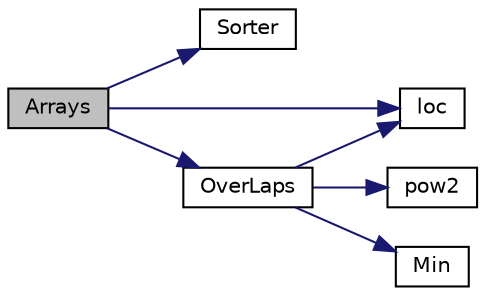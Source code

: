 digraph "Arrays"
{
  edge [fontname="Helvetica",fontsize="10",labelfontname="Helvetica",labelfontsize="10"];
  node [fontname="Helvetica",fontsize="10",shape=record];
  rankdir="LR";
  Node1 [label="Arrays",height=0.2,width=0.4,color="black", fillcolor="grey75", style="filled", fontcolor="black"];
  Node1 -> Node2 [color="midnightblue",fontsize="10",style="solid",fontname="Helvetica"];
  Node2 [label="Sorter",height=0.2,width=0.4,color="black", fillcolor="white", style="filled",URL="$bur__brn_8c.html#a6487fedcaeda8740bb6c976309f875a7"];
  Node1 -> Node3 [color="midnightblue",fontsize="10",style="solid",fontname="Helvetica"];
  Node3 [label="OverLaps",height=0.2,width=0.4,color="black", fillcolor="white", style="filled",URL="$bur__brn_8c.html#aaae4320cd30f02a6abb7f67b98d6f839"];
  Node3 -> Node4 [color="midnightblue",fontsize="10",style="solid",fontname="Helvetica"];
  Node4 [label="loc",height=0.2,width=0.4,color="black", fillcolor="white", style="filled",URL="$bur__brn_8c.html#a3c8b7f0fcc184328ecbdff756e8bb21a"];
  Node3 -> Node5 [color="midnightblue",fontsize="10",style="solid",fontname="Helvetica"];
  Node5 [label="pow2",height=0.2,width=0.4,color="black", fillcolor="white", style="filled",URL="$bur__brn_8c.html#af1264880bf4b0941f3855bd7d5cbf1aa"];
  Node3 -> Node6 [color="midnightblue",fontsize="10",style="solid",fontname="Helvetica"];
  Node6 [label="Min",height=0.2,width=0.4,color="black", fillcolor="white", style="filled",URL="$bur__brn_8c.html#a0e70cfda35b505c318014730ce6ec883"];
  Node1 -> Node4 [color="midnightblue",fontsize="10",style="solid",fontname="Helvetica"];
}
